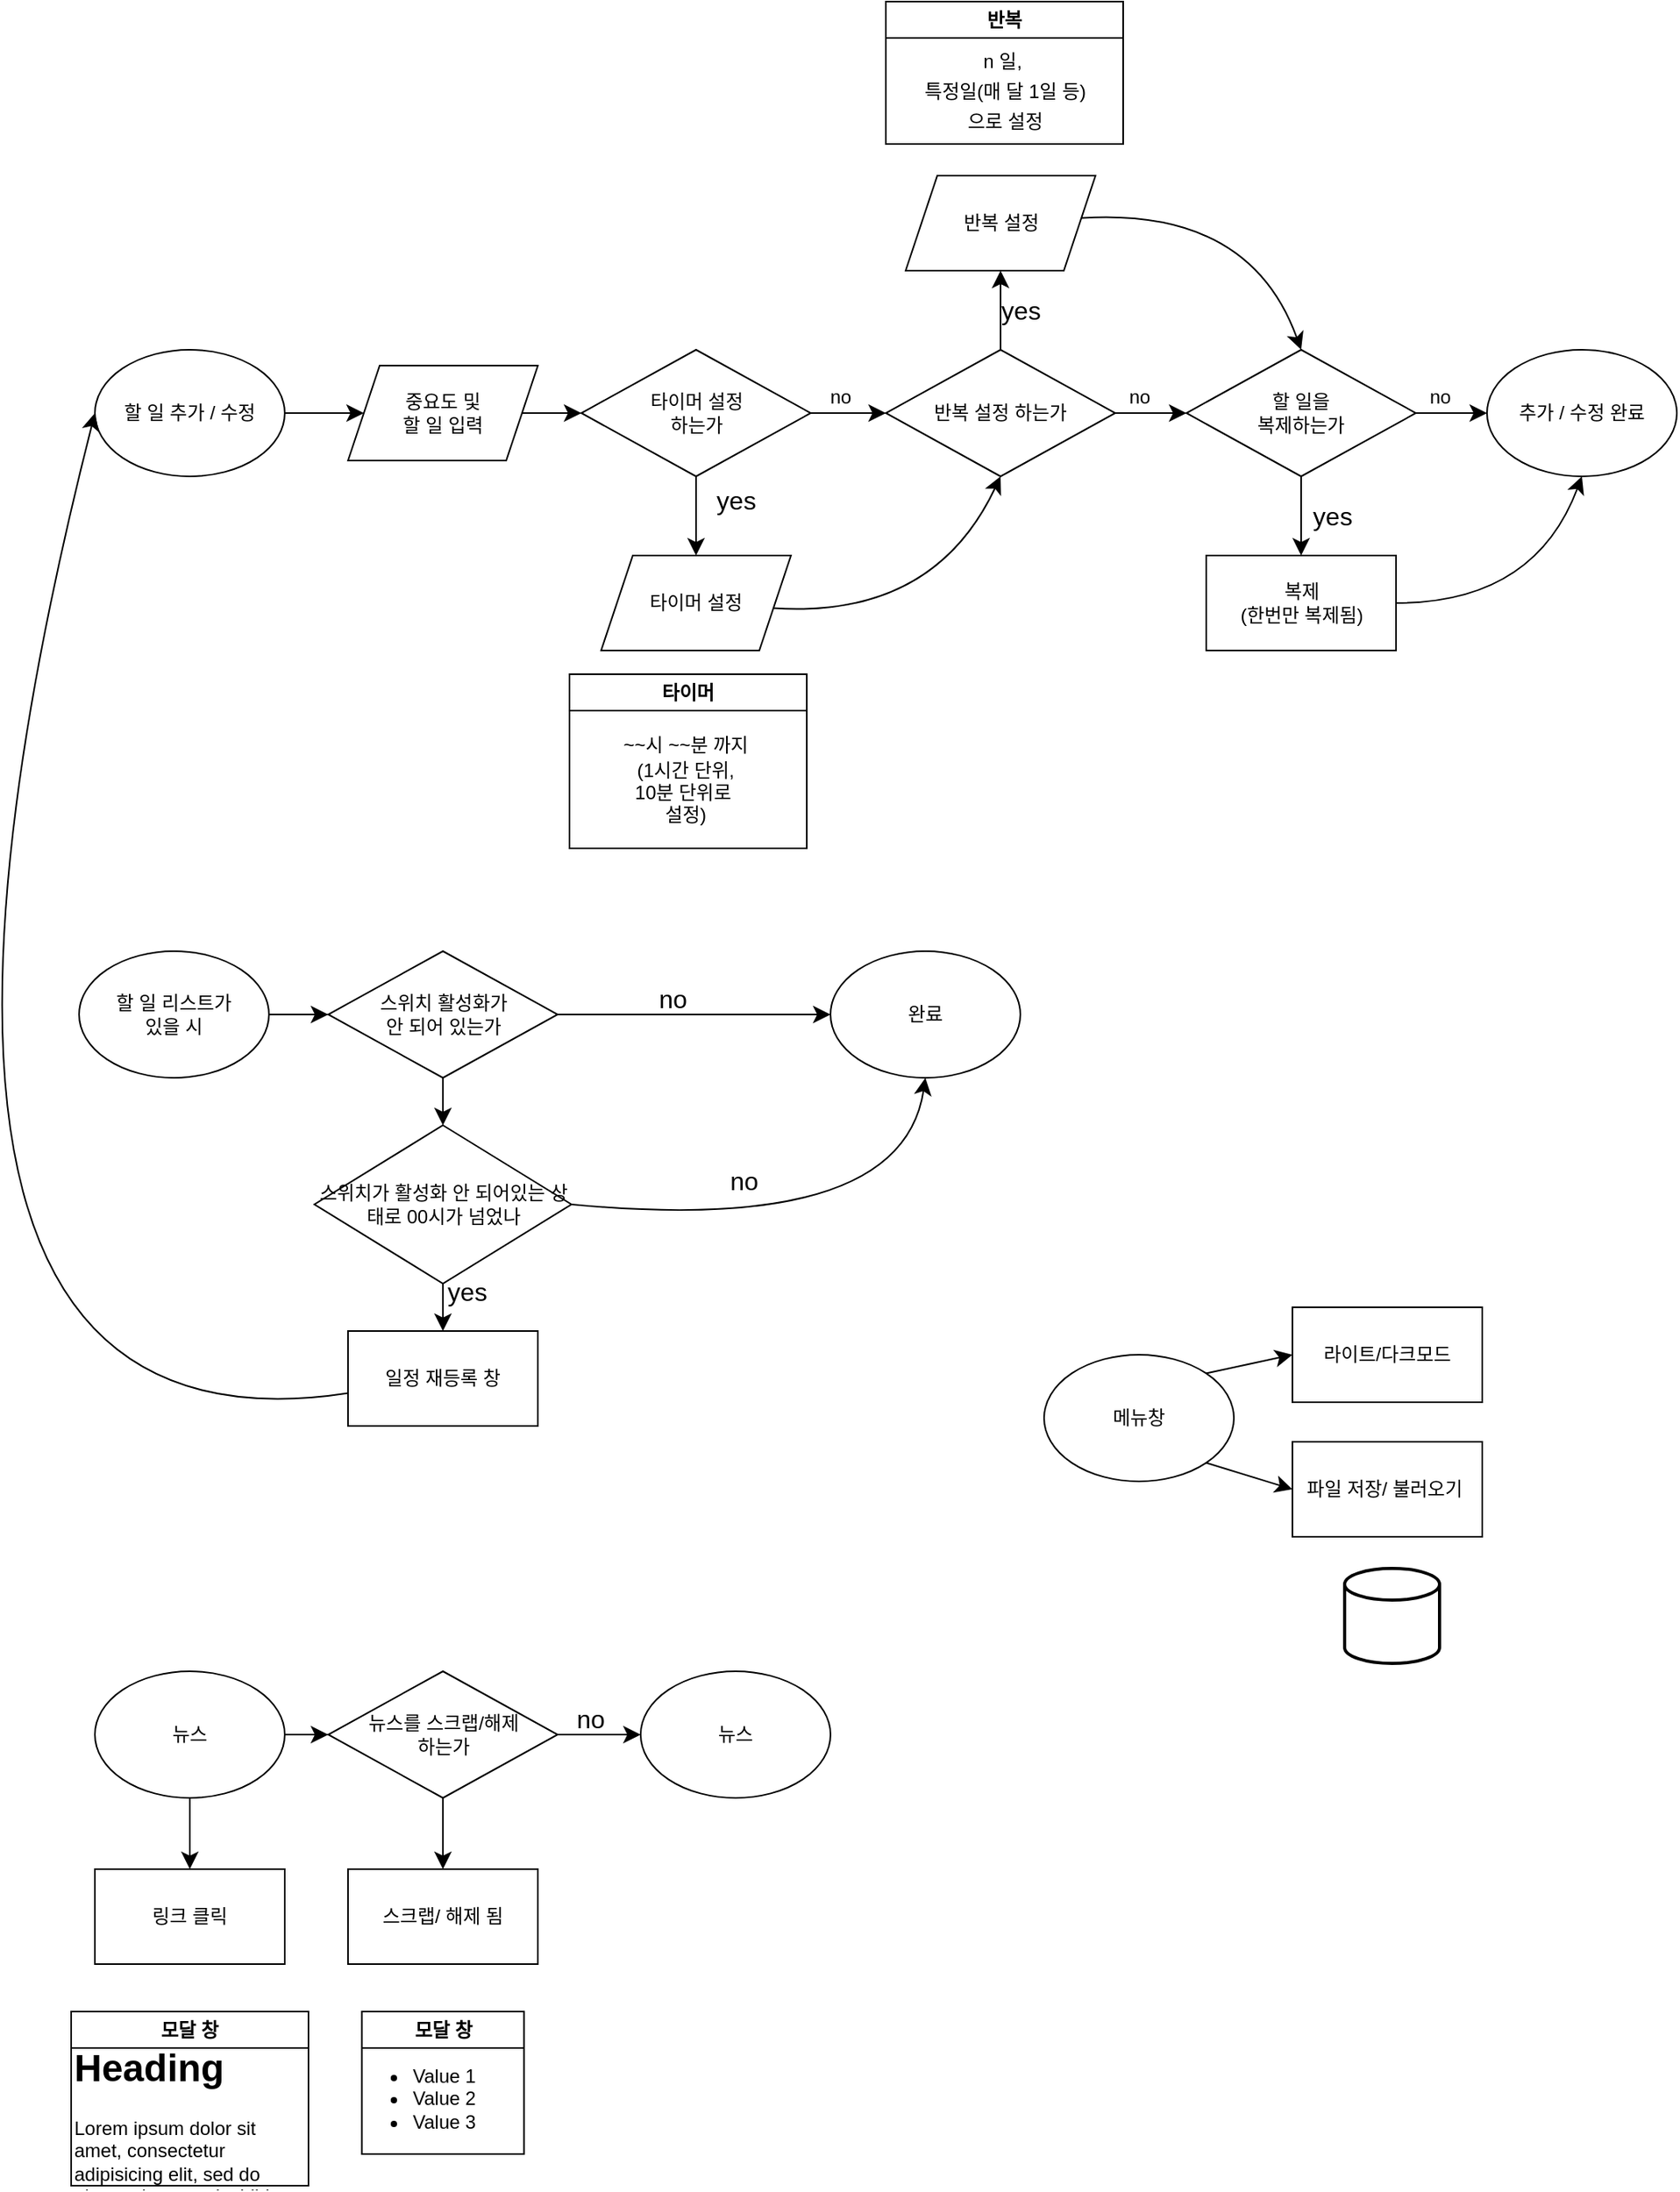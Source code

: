 <mxfile version="24.4.13" type="device">
  <diagram id="C5RBs43oDa-KdzZeNtuy" name="Page-1">
    <mxGraphModel dx="1436" dy="2196" grid="1" gridSize="10" guides="1" tooltips="1" connect="1" arrows="1" fold="1" page="1" pageScale="1" pageWidth="827" pageHeight="1169" math="0" shadow="0">
      <root>
        <mxCell id="WIyWlLk6GJQsqaUBKTNV-0" />
        <mxCell id="WIyWlLk6GJQsqaUBKTNV-1" parent="WIyWlLk6GJQsqaUBKTNV-0" />
        <mxCell id="iT_mqHvCQiSKf-r0nwiE-2" style="edgeStyle=none;curved=1;rounded=0;orthogonalLoop=1;jettySize=auto;html=1;fontSize=12;startSize=8;endSize=8;entryX=0;entryY=0.5;entryDx=0;entryDy=0;" edge="1" parent="WIyWlLk6GJQsqaUBKTNV-1" source="iT_mqHvCQiSKf-r0nwiE-0" target="iT_mqHvCQiSKf-r0nwiE-6">
          <mxGeometry relative="1" as="geometry">
            <mxPoint x="450" y="230" as="targetPoint" />
          </mxGeometry>
        </mxCell>
        <mxCell id="iT_mqHvCQiSKf-r0nwiE-0" value="할 일 추가 / 수정" style="ellipse;whiteSpace=wrap;html=1;" vertex="1" parent="WIyWlLk6GJQsqaUBKTNV-1">
          <mxGeometry x="70" y="190" width="120" height="80" as="geometry" />
        </mxCell>
        <mxCell id="iT_mqHvCQiSKf-r0nwiE-12" style="edgeStyle=none;curved=1;rounded=0;orthogonalLoop=1;jettySize=auto;html=1;exitX=1;exitY=0.5;exitDx=0;exitDy=0;entryX=0;entryY=0.5;entryDx=0;entryDy=0;fontSize=12;startSize=8;endSize=8;" edge="1" parent="WIyWlLk6GJQsqaUBKTNV-1" source="iT_mqHvCQiSKf-r0nwiE-3" target="iT_mqHvCQiSKf-r0nwiE-7">
          <mxGeometry relative="1" as="geometry" />
        </mxCell>
        <mxCell id="iT_mqHvCQiSKf-r0nwiE-14" value="no" style="edgeLabel;html=1;align=center;verticalAlign=middle;resizable=0;points=[];fontSize=12;" vertex="1" connectable="0" parent="iT_mqHvCQiSKf-r0nwiE-12">
          <mxGeometry x="0.093" y="-5" relative="1" as="geometry">
            <mxPoint x="-8" y="-15" as="offset" />
          </mxGeometry>
        </mxCell>
        <mxCell id="iT_mqHvCQiSKf-r0nwiE-23" value="" style="edgeStyle=none;curved=1;rounded=0;orthogonalLoop=1;jettySize=auto;html=1;fontSize=12;startSize=8;endSize=8;" edge="1" parent="WIyWlLk6GJQsqaUBKTNV-1" source="iT_mqHvCQiSKf-r0nwiE-3">
          <mxGeometry relative="1" as="geometry">
            <mxPoint x="450" y="320" as="targetPoint" />
          </mxGeometry>
        </mxCell>
        <mxCell id="iT_mqHvCQiSKf-r0nwiE-3" value="타이머 설정&lt;div&gt;하는가&lt;/div&gt;" style="rhombus;whiteSpace=wrap;html=1;" vertex="1" parent="WIyWlLk6GJQsqaUBKTNV-1">
          <mxGeometry x="377.5" y="190" width="145" height="80" as="geometry" />
        </mxCell>
        <mxCell id="iT_mqHvCQiSKf-r0nwiE-8" style="edgeStyle=none;curved=1;rounded=0;orthogonalLoop=1;jettySize=auto;html=1;exitX=1;exitY=0.5;exitDx=0;exitDy=0;entryX=0;entryY=0.5;entryDx=0;entryDy=0;fontSize=12;startSize=8;endSize=8;" edge="1" parent="WIyWlLk6GJQsqaUBKTNV-1" source="iT_mqHvCQiSKf-r0nwiE-6" target="iT_mqHvCQiSKf-r0nwiE-3">
          <mxGeometry relative="1" as="geometry" />
        </mxCell>
        <mxCell id="iT_mqHvCQiSKf-r0nwiE-6" value="중요도 및&lt;div&gt;할 일 입력&lt;/div&gt;" style="shape=parallelogram;perimeter=parallelogramPerimeter;whiteSpace=wrap;html=1;fixedSize=1;" vertex="1" parent="WIyWlLk6GJQsqaUBKTNV-1">
          <mxGeometry x="230" y="200" width="120" height="60" as="geometry" />
        </mxCell>
        <mxCell id="iT_mqHvCQiSKf-r0nwiE-16" style="edgeStyle=none;curved=1;rounded=0;orthogonalLoop=1;jettySize=auto;html=1;entryX=0;entryY=0.5;entryDx=0;entryDy=0;fontSize=12;startSize=8;endSize=8;" edge="1" parent="WIyWlLk6GJQsqaUBKTNV-1" source="iT_mqHvCQiSKf-r0nwiE-7" target="iT_mqHvCQiSKf-r0nwiE-15">
          <mxGeometry relative="1" as="geometry" />
        </mxCell>
        <mxCell id="iT_mqHvCQiSKf-r0nwiE-30" style="edgeStyle=none;curved=1;rounded=0;orthogonalLoop=1;jettySize=auto;html=1;exitX=0.5;exitY=0;exitDx=0;exitDy=0;fontSize=12;startSize=8;endSize=8;" edge="1" parent="WIyWlLk6GJQsqaUBKTNV-1" source="iT_mqHvCQiSKf-r0nwiE-7" target="iT_mqHvCQiSKf-r0nwiE-29">
          <mxGeometry relative="1" as="geometry" />
        </mxCell>
        <mxCell id="iT_mqHvCQiSKf-r0nwiE-7" value="반복 설정 하는가" style="rhombus;whiteSpace=wrap;html=1;" vertex="1" parent="WIyWlLk6GJQsqaUBKTNV-1">
          <mxGeometry x="570" y="190" width="145" height="80" as="geometry" />
        </mxCell>
        <mxCell id="iT_mqHvCQiSKf-r0nwiE-25" style="edgeStyle=none;curved=1;rounded=0;orthogonalLoop=1;jettySize=auto;html=1;exitX=1;exitY=0.5;exitDx=0;exitDy=0;entryX=0;entryY=0.5;entryDx=0;entryDy=0;fontSize=12;startSize=8;endSize=8;" edge="1" parent="WIyWlLk6GJQsqaUBKTNV-1" source="iT_mqHvCQiSKf-r0nwiE-15" target="iT_mqHvCQiSKf-r0nwiE-21">
          <mxGeometry relative="1" as="geometry" />
        </mxCell>
        <mxCell id="iT_mqHvCQiSKf-r0nwiE-48" style="edgeStyle=none;curved=1;rounded=0;orthogonalLoop=1;jettySize=auto;html=1;entryX=0.5;entryY=0;entryDx=0;entryDy=0;fontSize=12;startSize=8;endSize=8;" edge="1" parent="WIyWlLk6GJQsqaUBKTNV-1" source="iT_mqHvCQiSKf-r0nwiE-15" target="iT_mqHvCQiSKf-r0nwiE-47">
          <mxGeometry relative="1" as="geometry" />
        </mxCell>
        <mxCell id="iT_mqHvCQiSKf-r0nwiE-15" value="할 일을&lt;div&gt;복제하는가&lt;/div&gt;" style="rhombus;whiteSpace=wrap;html=1;" vertex="1" parent="WIyWlLk6GJQsqaUBKTNV-1">
          <mxGeometry x="760" y="190" width="145" height="80" as="geometry" />
        </mxCell>
        <mxCell id="iT_mqHvCQiSKf-r0nwiE-21" value="추가 / 수정 완료" style="ellipse;whiteSpace=wrap;html=1;" vertex="1" parent="WIyWlLk6GJQsqaUBKTNV-1">
          <mxGeometry x="950" y="190" width="120" height="80" as="geometry" />
        </mxCell>
        <mxCell id="iT_mqHvCQiSKf-r0nwiE-24" value="no" style="edgeLabel;html=1;align=center;verticalAlign=middle;resizable=0;points=[];fontSize=12;" vertex="1" connectable="0" parent="WIyWlLk6GJQsqaUBKTNV-1">
          <mxGeometry x="730" y="220" as="geometry" />
        </mxCell>
        <mxCell id="iT_mqHvCQiSKf-r0nwiE-26" value="no" style="edgeLabel;html=1;align=center;verticalAlign=middle;resizable=0;points=[];fontSize=12;" vertex="1" connectable="0" parent="WIyWlLk6GJQsqaUBKTNV-1">
          <mxGeometry x="920" y="220" as="geometry" />
        </mxCell>
        <mxCell id="iT_mqHvCQiSKf-r0nwiE-28" style="edgeStyle=none;curved=1;rounded=0;orthogonalLoop=1;jettySize=auto;html=1;fontSize=12;startSize=8;endSize=8;entryX=0.5;entryY=1;entryDx=0;entryDy=0;" edge="1" parent="WIyWlLk6GJQsqaUBKTNV-1" source="iT_mqHvCQiSKf-r0nwiE-27" target="iT_mqHvCQiSKf-r0nwiE-7">
          <mxGeometry relative="1" as="geometry">
            <mxPoint x="640" y="350" as="targetPoint" />
            <Array as="points">
              <mxPoint x="600" y="360" />
            </Array>
          </mxGeometry>
        </mxCell>
        <mxCell id="iT_mqHvCQiSKf-r0nwiE-27" value="타이머 설정" style="shape=parallelogram;perimeter=parallelogramPerimeter;whiteSpace=wrap;html=1;fixedSize=1;" vertex="1" parent="WIyWlLk6GJQsqaUBKTNV-1">
          <mxGeometry x="390" y="320" width="120" height="60" as="geometry" />
        </mxCell>
        <mxCell id="iT_mqHvCQiSKf-r0nwiE-33" style="edgeStyle=none;curved=1;rounded=0;orthogonalLoop=1;jettySize=auto;html=1;entryX=0.5;entryY=0;entryDx=0;entryDy=0;fontSize=12;startSize=8;endSize=8;" edge="1" parent="WIyWlLk6GJQsqaUBKTNV-1" source="iT_mqHvCQiSKf-r0nwiE-29" target="iT_mqHvCQiSKf-r0nwiE-15">
          <mxGeometry relative="1" as="geometry">
            <Array as="points">
              <mxPoint x="800" y="100" />
            </Array>
          </mxGeometry>
        </mxCell>
        <mxCell id="iT_mqHvCQiSKf-r0nwiE-29" value="반복 설정" style="shape=parallelogram;perimeter=parallelogramPerimeter;whiteSpace=wrap;html=1;fixedSize=1;" vertex="1" parent="WIyWlLk6GJQsqaUBKTNV-1">
          <mxGeometry x="582.5" y="80" width="120" height="60" as="geometry" />
        </mxCell>
        <mxCell id="iT_mqHvCQiSKf-r0nwiE-31" value="yes" style="text;html=1;align=center;verticalAlign=middle;resizable=0;points=[];autosize=1;strokeColor=none;fillColor=none;fontSize=16;" vertex="1" parent="WIyWlLk6GJQsqaUBKTNV-1">
          <mxGeometry x="450" y="270" width="50" height="30" as="geometry" />
        </mxCell>
        <mxCell id="iT_mqHvCQiSKf-r0nwiE-32" value="yes" style="text;html=1;align=center;verticalAlign=middle;resizable=0;points=[];autosize=1;strokeColor=none;fillColor=none;fontSize=16;" vertex="1" parent="WIyWlLk6GJQsqaUBKTNV-1">
          <mxGeometry x="630" y="150" width="50" height="30" as="geometry" />
        </mxCell>
        <mxCell id="iT_mqHvCQiSKf-r0nwiE-37" value="yes" style="text;html=1;align=center;verticalAlign=middle;resizable=0;points=[];autosize=1;strokeColor=none;fillColor=none;fontSize=16;" vertex="1" parent="WIyWlLk6GJQsqaUBKTNV-1">
          <mxGeometry x="827" y="280" width="50" height="30" as="geometry" />
        </mxCell>
        <mxCell id="iT_mqHvCQiSKf-r0nwiE-57" style="edgeStyle=none;curved=1;rounded=0;orthogonalLoop=1;jettySize=auto;html=1;entryX=0.5;entryY=0;entryDx=0;entryDy=0;fontSize=12;startSize=8;endSize=8;" edge="1" parent="WIyWlLk6GJQsqaUBKTNV-1" source="iT_mqHvCQiSKf-r0nwiE-40" target="iT_mqHvCQiSKf-r0nwiE-43">
          <mxGeometry relative="1" as="geometry" />
        </mxCell>
        <mxCell id="iT_mqHvCQiSKf-r0nwiE-61" style="edgeStyle=none;curved=1;rounded=0;orthogonalLoop=1;jettySize=auto;html=1;entryX=0;entryY=0.5;entryDx=0;entryDy=0;fontSize=12;startSize=8;endSize=8;" edge="1" parent="WIyWlLk6GJQsqaUBKTNV-1" source="iT_mqHvCQiSKf-r0nwiE-40" target="iT_mqHvCQiSKf-r0nwiE-53">
          <mxGeometry relative="1" as="geometry" />
        </mxCell>
        <mxCell id="iT_mqHvCQiSKf-r0nwiE-40" value="뉴스" style="ellipse;whiteSpace=wrap;html=1;" vertex="1" parent="WIyWlLk6GJQsqaUBKTNV-1">
          <mxGeometry x="70" y="1025" width="120" height="80" as="geometry" />
        </mxCell>
        <mxCell id="iT_mqHvCQiSKf-r0nwiE-43" value="링크 클릭" style="rounded=0;whiteSpace=wrap;html=1;" vertex="1" parent="WIyWlLk6GJQsqaUBKTNV-1">
          <mxGeometry x="70" y="1150" width="120" height="60" as="geometry" />
        </mxCell>
        <mxCell id="iT_mqHvCQiSKf-r0nwiE-45" value="타이머" style="swimlane;whiteSpace=wrap;html=1;" vertex="1" parent="WIyWlLk6GJQsqaUBKTNV-1">
          <mxGeometry x="370" y="395" width="150" height="110" as="geometry">
            <mxRectangle x="370" y="510" width="140" height="30" as="alternateBounds" />
          </mxGeometry>
        </mxCell>
        <mxCell id="iT_mqHvCQiSKf-r0nwiE-46" value="&lt;font style=&quot;font-size: 12px;&quot;&gt;~~시 ~~분 까지&lt;/font&gt;&lt;div style=&quot;font-size: 12px;&quot;&gt;&lt;font style=&quot;font-size: 12px;&quot;&gt;(1시간 단위,&lt;/font&gt;&lt;/div&gt;&lt;div style=&quot;font-size: 12px;&quot;&gt;&lt;font style=&quot;font-size: 12px;&quot;&gt;10분 단위로&amp;nbsp;&lt;/font&gt;&lt;/div&gt;&lt;div style=&quot;font-size: 12px;&quot;&gt;&lt;font style=&quot;font-size: 12px;&quot;&gt;설정)&lt;/font&gt;&lt;/div&gt;" style="text;html=1;align=center;verticalAlign=middle;resizable=0;points=[];autosize=1;strokeColor=none;fillColor=none;fontSize=16;" vertex="1" parent="iT_mqHvCQiSKf-r0nwiE-45">
          <mxGeometry x="17.5" y="25" width="110" height="80" as="geometry" />
        </mxCell>
        <mxCell id="iT_mqHvCQiSKf-r0nwiE-49" style="edgeStyle=none;curved=1;rounded=0;orthogonalLoop=1;jettySize=auto;html=1;entryX=0.5;entryY=1;entryDx=0;entryDy=0;fontSize=12;startSize=8;endSize=8;" edge="1" parent="WIyWlLk6GJQsqaUBKTNV-1" source="iT_mqHvCQiSKf-r0nwiE-47" target="iT_mqHvCQiSKf-r0nwiE-21">
          <mxGeometry relative="1" as="geometry">
            <Array as="points">
              <mxPoint x="980" y="350" />
            </Array>
          </mxGeometry>
        </mxCell>
        <mxCell id="iT_mqHvCQiSKf-r0nwiE-47" value="복제&lt;div&gt;(한번만 복제됨)&lt;/div&gt;" style="rounded=0;whiteSpace=wrap;html=1;" vertex="1" parent="WIyWlLk6GJQsqaUBKTNV-1">
          <mxGeometry x="772.5" y="320" width="120" height="60" as="geometry" />
        </mxCell>
        <mxCell id="iT_mqHvCQiSKf-r0nwiE-51" value="반복" style="swimlane;whiteSpace=wrap;html=1;" vertex="1" parent="WIyWlLk6GJQsqaUBKTNV-1">
          <mxGeometry x="570" y="-30" width="150" height="90" as="geometry">
            <mxRectangle x="370" y="510" width="140" height="30" as="alternateBounds" />
          </mxGeometry>
        </mxCell>
        <mxCell id="iT_mqHvCQiSKf-r0nwiE-52" value="&lt;span style=&quot;font-size: 12px;&quot;&gt;n 일,&amp;nbsp;&lt;/span&gt;&lt;div&gt;&lt;span style=&quot;font-size: 12px;&quot;&gt;특정일(매 달 1일 등)&lt;/span&gt;&lt;/div&gt;&lt;div&gt;&lt;span style=&quot;font-size: 12px;&quot;&gt;으로 설정&lt;/span&gt;&lt;/div&gt;" style="text;html=1;align=center;verticalAlign=middle;resizable=0;points=[];autosize=1;strokeColor=none;fillColor=none;fontSize=16;" vertex="1" parent="iT_mqHvCQiSKf-r0nwiE-51">
          <mxGeometry x="10" y="20" width="130" height="70" as="geometry" />
        </mxCell>
        <mxCell id="iT_mqHvCQiSKf-r0nwiE-62" style="edgeStyle=none;curved=1;rounded=0;orthogonalLoop=1;jettySize=auto;html=1;entryX=0;entryY=0.5;entryDx=0;entryDy=0;fontSize=12;startSize=8;endSize=8;" edge="1" parent="WIyWlLk6GJQsqaUBKTNV-1" source="iT_mqHvCQiSKf-r0nwiE-53" target="iT_mqHvCQiSKf-r0nwiE-55">
          <mxGeometry relative="1" as="geometry" />
        </mxCell>
        <mxCell id="iT_mqHvCQiSKf-r0nwiE-65" value="" style="edgeStyle=none;curved=1;rounded=0;orthogonalLoop=1;jettySize=auto;html=1;fontSize=12;startSize=8;endSize=8;" edge="1" parent="WIyWlLk6GJQsqaUBKTNV-1" source="iT_mqHvCQiSKf-r0nwiE-53" target="iT_mqHvCQiSKf-r0nwiE-64">
          <mxGeometry relative="1" as="geometry" />
        </mxCell>
        <mxCell id="iT_mqHvCQiSKf-r0nwiE-53" value="뉴스를 스크랩/해제&lt;div&gt;하는가&lt;/div&gt;" style="rhombus;whiteSpace=wrap;html=1;" vertex="1" parent="WIyWlLk6GJQsqaUBKTNV-1">
          <mxGeometry x="217.5" y="1025" width="145" height="80" as="geometry" />
        </mxCell>
        <mxCell id="iT_mqHvCQiSKf-r0nwiE-55" value="뉴스" style="ellipse;whiteSpace=wrap;html=1;" vertex="1" parent="WIyWlLk6GJQsqaUBKTNV-1">
          <mxGeometry x="415" y="1025" width="120" height="80" as="geometry" />
        </mxCell>
        <mxCell id="iT_mqHvCQiSKf-r0nwiE-58" value="모달 창" style="swimlane;whiteSpace=wrap;html=1;" vertex="1" parent="WIyWlLk6GJQsqaUBKTNV-1">
          <mxGeometry x="55" y="1240" width="150" height="110" as="geometry">
            <mxRectangle x="370" y="510" width="140" height="30" as="alternateBounds" />
          </mxGeometry>
        </mxCell>
        <mxCell id="iT_mqHvCQiSKf-r0nwiE-60" value="&lt;h1 style=&quot;margin-top: 0px;&quot;&gt;Heading&lt;/h1&gt;&lt;p&gt;Lorem ipsum dolor sit amet, consectetur adipisicing elit, sed do eiusmod tempor incididunt ut labore et dolore magna aliqua.&lt;/p&gt;" style="text;html=1;whiteSpace=wrap;overflow=hidden;rounded=0;" vertex="1" parent="iT_mqHvCQiSKf-r0nwiE-58">
          <mxGeometry y="15" width="150" height="95" as="geometry" />
        </mxCell>
        <mxCell id="iT_mqHvCQiSKf-r0nwiE-63" value="no" style="text;html=1;align=center;verticalAlign=middle;resizable=0;points=[];autosize=1;strokeColor=none;fillColor=none;fontSize=16;" vertex="1" parent="WIyWlLk6GJQsqaUBKTNV-1">
          <mxGeometry x="362.5" y="1040" width="40" height="30" as="geometry" />
        </mxCell>
        <mxCell id="iT_mqHvCQiSKf-r0nwiE-64" value="스크랩/ 해제 됨" style="whiteSpace=wrap;html=1;" vertex="1" parent="WIyWlLk6GJQsqaUBKTNV-1">
          <mxGeometry x="230" y="1150" width="120" height="60" as="geometry" />
        </mxCell>
        <mxCell id="iT_mqHvCQiSKf-r0nwiE-66" value="모달 창" style="swimlane;whiteSpace=wrap;html=1;" vertex="1" parent="WIyWlLk6GJQsqaUBKTNV-1">
          <mxGeometry x="238.75" y="1240" width="102.5" height="90" as="geometry">
            <mxRectangle x="370" y="510" width="140" height="30" as="alternateBounds" />
          </mxGeometry>
        </mxCell>
        <mxCell id="iT_mqHvCQiSKf-r0nwiE-70" value="&lt;ul&gt;&lt;li&gt;Value 1&lt;/li&gt;&lt;li&gt;Value 2&lt;/li&gt;&lt;li&gt;Value 3&lt;/li&gt;&lt;/ul&gt;" style="text;strokeColor=none;fillColor=none;html=1;whiteSpace=wrap;verticalAlign=middle;overflow=hidden;" vertex="1" parent="iT_mqHvCQiSKf-r0nwiE-66">
          <mxGeometry x="-10" y="15" width="97.5" height="80" as="geometry" />
        </mxCell>
        <mxCell id="iT_mqHvCQiSKf-r0nwiE-96" style="edgeStyle=none;curved=1;rounded=0;orthogonalLoop=1;jettySize=auto;html=1;exitX=1;exitY=1;exitDx=0;exitDy=0;entryX=0;entryY=0.5;entryDx=0;entryDy=0;fontSize=12;startSize=8;endSize=8;" edge="1" parent="WIyWlLk6GJQsqaUBKTNV-1" source="iT_mqHvCQiSKf-r0nwiE-72" target="iT_mqHvCQiSKf-r0nwiE-74">
          <mxGeometry relative="1" as="geometry" />
        </mxCell>
        <mxCell id="iT_mqHvCQiSKf-r0nwiE-97" style="edgeStyle=none;curved=1;rounded=0;orthogonalLoop=1;jettySize=auto;html=1;exitX=1;exitY=0;exitDx=0;exitDy=0;entryX=0;entryY=0.5;entryDx=0;entryDy=0;fontSize=12;startSize=8;endSize=8;" edge="1" parent="WIyWlLk6GJQsqaUBKTNV-1" source="iT_mqHvCQiSKf-r0nwiE-72" target="iT_mqHvCQiSKf-r0nwiE-73">
          <mxGeometry relative="1" as="geometry" />
        </mxCell>
        <mxCell id="iT_mqHvCQiSKf-r0nwiE-72" value="메뉴창" style="ellipse;whiteSpace=wrap;html=1;" vertex="1" parent="WIyWlLk6GJQsqaUBKTNV-1">
          <mxGeometry x="670" y="825" width="120" height="80" as="geometry" />
        </mxCell>
        <mxCell id="iT_mqHvCQiSKf-r0nwiE-73" value="라이트/다크모드" style="rounded=0;whiteSpace=wrap;html=1;" vertex="1" parent="WIyWlLk6GJQsqaUBKTNV-1">
          <mxGeometry x="827" y="795" width="120" height="60" as="geometry" />
        </mxCell>
        <mxCell id="iT_mqHvCQiSKf-r0nwiE-74" value="파일 저장/ 불러오기&amp;nbsp;" style="whiteSpace=wrap;html=1;" vertex="1" parent="WIyWlLk6GJQsqaUBKTNV-1">
          <mxGeometry x="827" y="880" width="120" height="60" as="geometry" />
        </mxCell>
        <mxCell id="iT_mqHvCQiSKf-r0nwiE-79" style="edgeStyle=none;curved=1;rounded=0;orthogonalLoop=1;jettySize=auto;html=1;entryX=0;entryY=0.5;entryDx=0;entryDy=0;fontSize=12;startSize=8;endSize=8;" edge="1" parent="WIyWlLk6GJQsqaUBKTNV-1" source="iT_mqHvCQiSKf-r0nwiE-75" target="iT_mqHvCQiSKf-r0nwiE-78">
          <mxGeometry relative="1" as="geometry" />
        </mxCell>
        <mxCell id="iT_mqHvCQiSKf-r0nwiE-75" value="할 일 리스트가&lt;div&gt;&lt;span style=&quot;background-color: initial;&quot;&gt;있을 시&lt;/span&gt;&lt;br&gt;&lt;/div&gt;" style="ellipse;whiteSpace=wrap;html=1;" vertex="1" parent="WIyWlLk6GJQsqaUBKTNV-1">
          <mxGeometry x="60" y="570" width="120" height="80" as="geometry" />
        </mxCell>
        <mxCell id="iT_mqHvCQiSKf-r0nwiE-77" value="&lt;div&gt;완료&lt;/div&gt;" style="ellipse;whiteSpace=wrap;html=1;" vertex="1" parent="WIyWlLk6GJQsqaUBKTNV-1">
          <mxGeometry x="535" y="570" width="120" height="80" as="geometry" />
        </mxCell>
        <mxCell id="iT_mqHvCQiSKf-r0nwiE-81" style="edgeStyle=none;curved=1;rounded=0;orthogonalLoop=1;jettySize=auto;html=1;entryX=0;entryY=0.5;entryDx=0;entryDy=0;fontSize=12;startSize=8;endSize=8;" edge="1" parent="WIyWlLk6GJQsqaUBKTNV-1" source="iT_mqHvCQiSKf-r0nwiE-78" target="iT_mqHvCQiSKf-r0nwiE-77">
          <mxGeometry relative="1" as="geometry" />
        </mxCell>
        <mxCell id="iT_mqHvCQiSKf-r0nwiE-88" style="edgeStyle=none;curved=1;rounded=0;orthogonalLoop=1;jettySize=auto;html=1;entryX=0.5;entryY=0;entryDx=0;entryDy=0;fontSize=12;startSize=8;endSize=8;" edge="1" parent="WIyWlLk6GJQsqaUBKTNV-1" source="iT_mqHvCQiSKf-r0nwiE-78" target="iT_mqHvCQiSKf-r0nwiE-86">
          <mxGeometry relative="1" as="geometry" />
        </mxCell>
        <mxCell id="iT_mqHvCQiSKf-r0nwiE-78" value="스위치 활성화가&lt;div&gt;안 되어 있는가&lt;/div&gt;" style="rhombus;whiteSpace=wrap;html=1;" vertex="1" parent="WIyWlLk6GJQsqaUBKTNV-1">
          <mxGeometry x="217.5" y="570" width="145" height="80" as="geometry" />
        </mxCell>
        <mxCell id="iT_mqHvCQiSKf-r0nwiE-82" value="yes" style="text;html=1;align=center;verticalAlign=middle;resizable=0;points=[];autosize=1;strokeColor=none;fillColor=none;fontSize=16;" vertex="1" parent="WIyWlLk6GJQsqaUBKTNV-1">
          <mxGeometry x="280" y="770" width="50" height="30" as="geometry" />
        </mxCell>
        <mxCell id="iT_mqHvCQiSKf-r0nwiE-85" value="no" style="text;html=1;align=center;verticalAlign=middle;resizable=0;points=[];autosize=1;strokeColor=none;fillColor=none;fontSize=16;" vertex="1" parent="WIyWlLk6GJQsqaUBKTNV-1">
          <mxGeometry x="415" y="585" width="40" height="30" as="geometry" />
        </mxCell>
        <mxCell id="iT_mqHvCQiSKf-r0nwiE-90" style="edgeStyle=none;curved=1;rounded=0;orthogonalLoop=1;jettySize=auto;html=1;entryX=0.5;entryY=0;entryDx=0;entryDy=0;fontSize=12;startSize=8;endSize=8;" edge="1" parent="WIyWlLk6GJQsqaUBKTNV-1" source="iT_mqHvCQiSKf-r0nwiE-86" target="iT_mqHvCQiSKf-r0nwiE-89">
          <mxGeometry relative="1" as="geometry" />
        </mxCell>
        <mxCell id="iT_mqHvCQiSKf-r0nwiE-91" style="edgeStyle=none;curved=1;rounded=0;orthogonalLoop=1;jettySize=auto;html=1;entryX=0.5;entryY=1;entryDx=0;entryDy=0;fontSize=12;startSize=8;endSize=8;exitX=1;exitY=0.5;exitDx=0;exitDy=0;" edge="1" parent="WIyWlLk6GJQsqaUBKTNV-1" source="iT_mqHvCQiSKf-r0nwiE-86" target="iT_mqHvCQiSKf-r0nwiE-77">
          <mxGeometry relative="1" as="geometry">
            <Array as="points">
              <mxPoint x="580" y="750" />
            </Array>
          </mxGeometry>
        </mxCell>
        <mxCell id="iT_mqHvCQiSKf-r0nwiE-86" value="스위치가 활성화 안 되어있는 상태로 00시가 넘었나" style="rhombus;whiteSpace=wrap;html=1;" vertex="1" parent="WIyWlLk6GJQsqaUBKTNV-1">
          <mxGeometry x="208.75" y="680" width="162.5" height="100" as="geometry" />
        </mxCell>
        <mxCell id="iT_mqHvCQiSKf-r0nwiE-98" style="edgeStyle=none;curved=1;rounded=0;orthogonalLoop=1;jettySize=auto;html=1;entryX=0;entryY=0.5;entryDx=0;entryDy=0;fontSize=12;startSize=8;endSize=8;" edge="1" parent="WIyWlLk6GJQsqaUBKTNV-1" source="iT_mqHvCQiSKf-r0nwiE-89" target="iT_mqHvCQiSKf-r0nwiE-0">
          <mxGeometry relative="1" as="geometry">
            <Array as="points">
              <mxPoint x="-100" y="900" />
            </Array>
          </mxGeometry>
        </mxCell>
        <mxCell id="iT_mqHvCQiSKf-r0nwiE-89" value="일정 재등록 창" style="rounded=0;whiteSpace=wrap;html=1;" vertex="1" parent="WIyWlLk6GJQsqaUBKTNV-1">
          <mxGeometry x="230" y="810" width="120" height="60" as="geometry" />
        </mxCell>
        <mxCell id="iT_mqHvCQiSKf-r0nwiE-92" value="no" style="text;html=1;align=center;verticalAlign=middle;resizable=0;points=[];autosize=1;strokeColor=none;fillColor=none;fontSize=16;" vertex="1" parent="WIyWlLk6GJQsqaUBKTNV-1">
          <mxGeometry x="460" y="700" width="40" height="30" as="geometry" />
        </mxCell>
        <mxCell id="iT_mqHvCQiSKf-r0nwiE-93" value="" style="strokeWidth=2;html=1;shape=mxgraph.flowchart.database;whiteSpace=wrap;" vertex="1" parent="WIyWlLk6GJQsqaUBKTNV-1">
          <mxGeometry x="860" y="960" width="60" height="60" as="geometry" />
        </mxCell>
      </root>
    </mxGraphModel>
  </diagram>
</mxfile>
